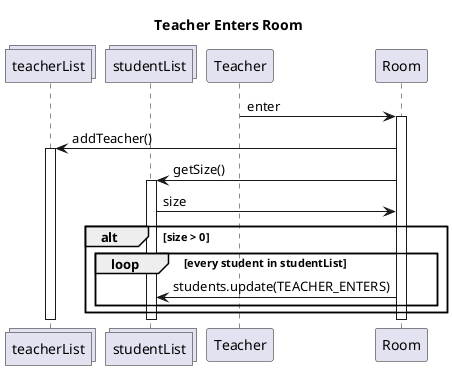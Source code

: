 @startuml 
title Teacher Enters Room
collections teacherList as tl
collections studentList as sl

Teacher -> Room : enter
activate Room
    Room -> tl : addTeacher()
    activate tl
        Room -> sl : getSize()
        activate sl
            sl -> Room : size
    
        alt size > 0
            loop every student in studentList
                Room -> sl : students.update(TEACHER_ENTERS)

            end
        end
        deactivate sl
deactivate tl
deactivate Room
@enduml